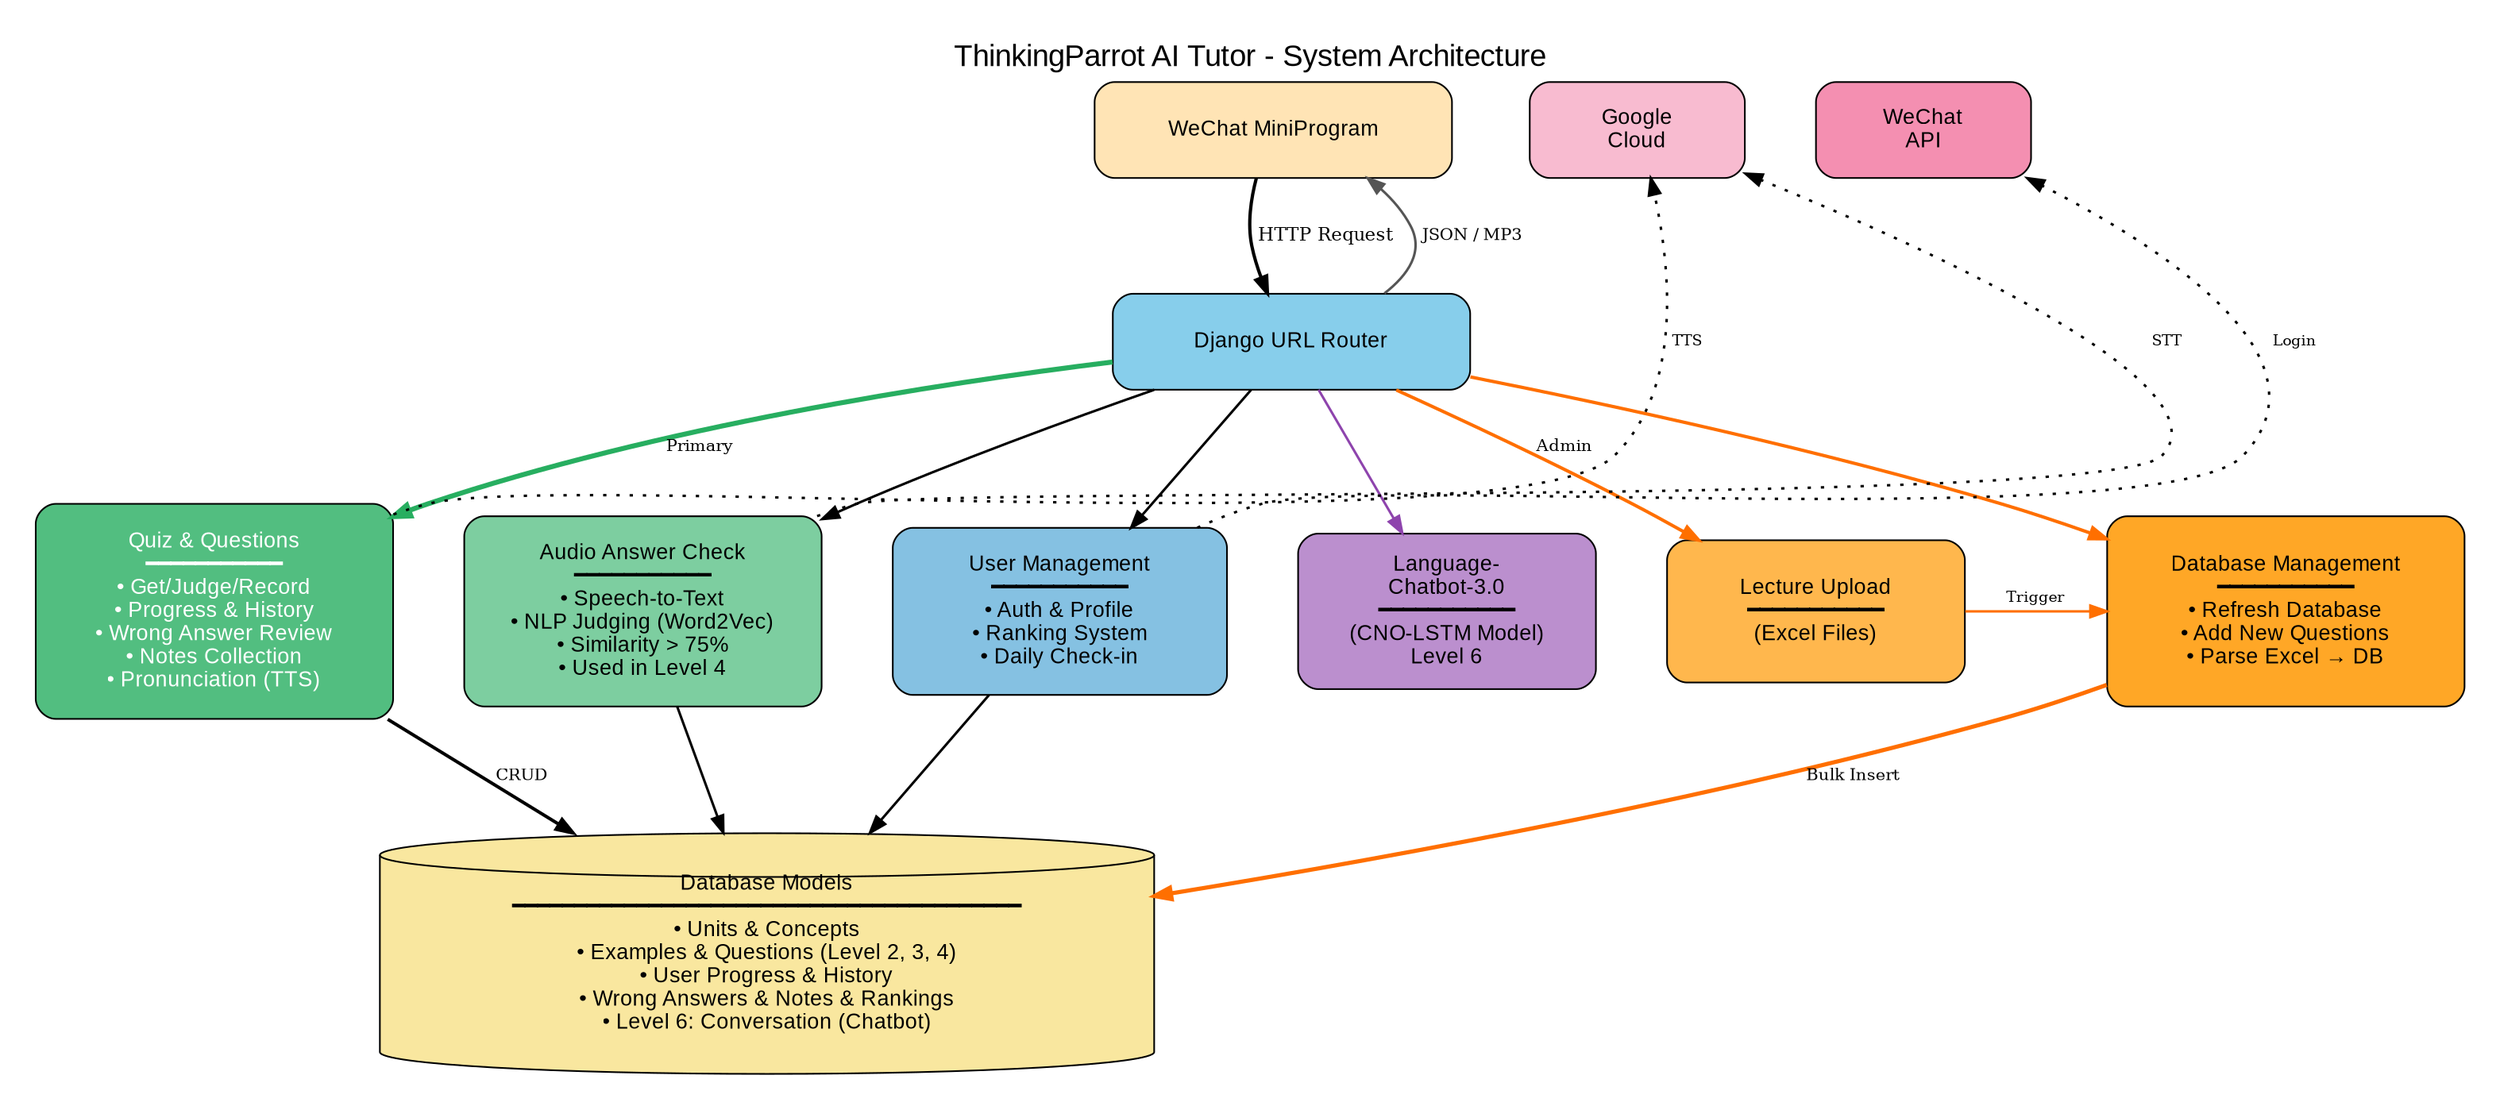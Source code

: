 digraph SimpleArchitecture {
    rankdir=TB;
    node [shape=box, style="rounded,filled", fontname="Arial", fontsize=13, height=1.2];
    graph [fontname="Arial", fontsize=18, label="ThinkingParrot AI Tutor - System Architecture", labelloc=t, pad=0.3, nodesep=0.6, ranksep=0.8];
    
    // Client
    client [label="WeChat MiniProgram", fillcolor="#FFE4B5", shape=box, width=3, height=0.8];
    
    // Router
    router [label="Django URL Router", fillcolor="#87CEEB", width=3, height=0.8];
    
    // Main Features Row
    quiz [label="Quiz & Questions\n━━━━━━━━━━━\n• Get/Judge/Record\n• Progress & History\n• Wrong Answer Review\n• Notes Collection\n• Pronunciation (TTS)", fillcolor="#52BE80", fontcolor=white, width=3, height=1.8];
    
    audio_check [label="Audio Answer Check\n━━━━━━━━━━━\n• Speech-to-Text\n• NLP Judging (Word2Vec)\n• Similarity > 75%\n• Used in Level 4", fillcolor="#7DCEA0", width=3, height=1.6];
    
    user_mgmt [label="User Management\n━━━━━━━━━━━\n• Auth & Profile\n• Ranking System\n• Daily Check-in", fillcolor="#85C1E2", width=2.8, height=1.4];
    
    chatbot [label="Language-\nChatbot-3.0\n━━━━━━━━━━━\n(CNO-LSTM Model)\nLevel 6", fillcolor="#BB8FCE", width=2.5, height=1.3];
    
    // Admin Features Row
    lecture_upload [label="Lecture Upload\n━━━━━━━━━━━\n(Excel Files)", fillcolor="#FFB74D", width=2.5, height=1.2];
    
    db_mgmt [label="Database Management\n━━━━━━━━━━━\n• Refresh Database\n• Add New Questions\n• Parse Excel → DB", fillcolor="#FFA726", width=3, height=1.6];
    
    // Data Layer
    db [label="Database Models\n━━━━━━━━━━━━━━━━━━━━━━━━━━━━━━━━━━━━━━━━━\n• Units & Concepts\n• Examples & Questions (Level 2, 3, 4)\n• User Progress & History\n• Wrong Answers & Notes & Rankings\n• Level 6: Conversation (Chatbot)", fillcolor="#F9E79F", shape=cylinder, width=6.5, height=2];
    
    // External Services
    wechat [label="WeChat\nAPI", fillcolor="#F48FB1", width=1.8, height=0.8];
    google [label="Google\nCloud", fillcolor="#F8BBD0", width=1.8, height=0.8];
    
    // Main flow - Client to Router
    client -> router [label=" HTTP Request ", fontsize=11, penwidth=2];
    router -> client [label=" JSON / MP3 ", fontsize=10, penwidth=1.5, color="#555555"];
    
    // Router to main features
    router -> quiz [label=" Primary ", fontsize=10, penwidth=3, color="#27AE60"];
    router -> audio_check [fontsize=10, penwidth=1.5];
    router -> user_mgmt [fontsize=10, penwidth=1.5];
    router -> chatbot [fontsize=10, penwidth=1.5, color="#8E44AD"];
    router -> lecture_upload [fontsize=10, penwidth=2, label=" Admin ", color="#FF6F00"];
    router -> db_mgmt [fontsize=10, penwidth=2, color="#FF6F00"];
    
    // Data layer connections
    quiz -> db [label=" CRUD ", fontsize=10, penwidth=2];
    audio_check -> db [fontsize=10, penwidth=1.5];
    user_mgmt -> db [fontsize=10, penwidth=1.5];
    db_mgmt -> db [label=" Bulk Insert ", fontsize=10, color="#FF6F00", penwidth=2.5];
    
    // External connections
    user_mgmt -> wechat [label=" Login ", fontsize=9, penwidth=1.5, style=dotted, constraint=false];
    audio_check -> google [label=" STT ", fontsize=9, penwidth=1.5, style=dotted, constraint=false];
    quiz -> google [label=" TTS ", fontsize=9, penwidth=1.5, style=dotted, constraint=false];
    
    // Admin trigger
    lecture_upload -> db_mgmt [label=" Trigger ", fontsize=9, penwidth=1.5, color="#FF6F00", constraint=false];
    
    // Force horizontal alignment
    {rank=same; quiz; audio_check; user_mgmt; chatbot}
    {rank=same; lecture_upload; db_mgmt}
    {rank=same; wechat; google}
}
